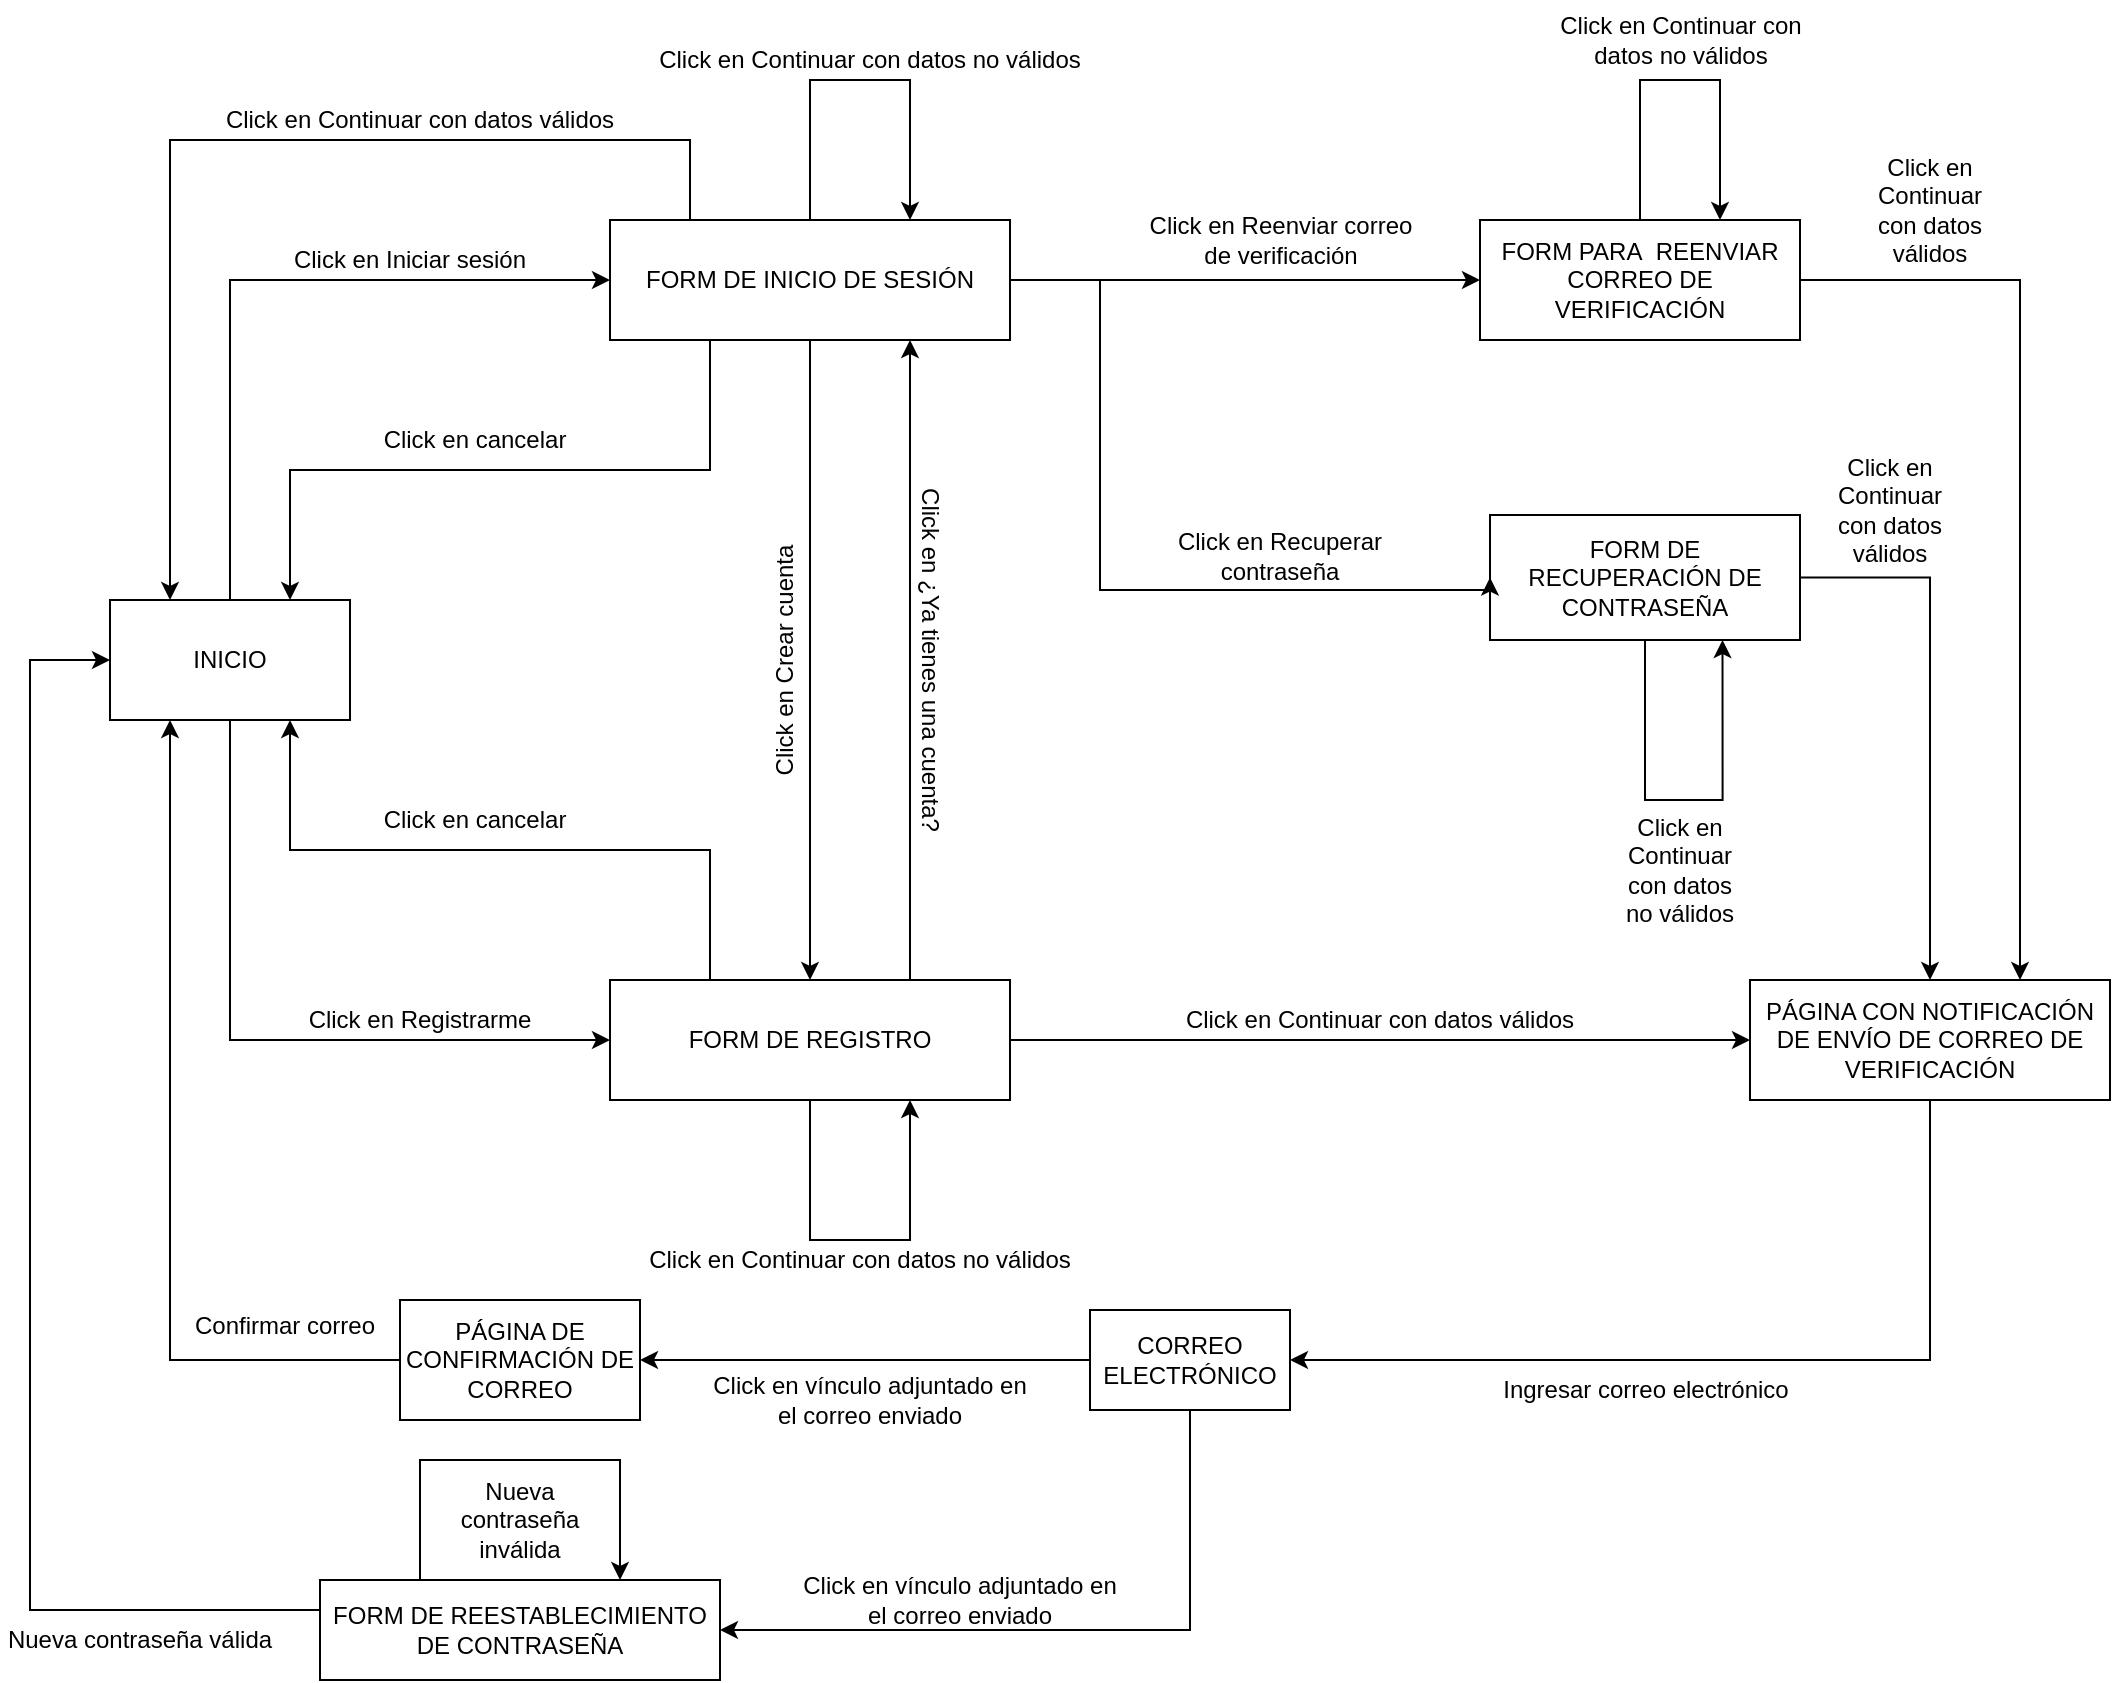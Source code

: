 <mxfile version="13.6.4" type="device"><diagram name="Page-1" id="42789a77-a242-8287-6e28-9cd8cfd52e62"><mxGraphModel dx="862" dy="451" grid="1" gridSize="10" guides="1" tooltips="1" connect="1" arrows="1" fold="1" page="1" pageScale="1" pageWidth="1100" pageHeight="850" background="#ffffff" math="0" shadow="0"><root><mxCell id="0"/><mxCell id="1" parent="0"/><mxCell id="I8fSuy__NLeqnIlQoFbl-46" style="edgeStyle=orthogonalEdgeStyle;rounded=0;orthogonalLoop=1;jettySize=auto;html=1;exitX=0;exitY=0.5;exitDx=0;exitDy=0;entryX=0.25;entryY=1;entryDx=0;entryDy=0;" parent="1" source="I8fSuy__NLeqnIlQoFbl-1" target="I8fSuy__NLeqnIlQoFbl-9" edge="1"><mxGeometry relative="1" as="geometry"/></mxCell><mxCell id="I8fSuy__NLeqnIlQoFbl-1" value="PÁGINA DE CONFIRMACIÓN DE CORREO" style="rounded=0;whiteSpace=wrap;html=1;" parent="1" vertex="1"><mxGeometry x="220" y="650" width="120" height="60" as="geometry"/></mxCell><mxCell id="I8fSuy__NLeqnIlQoFbl-51" style="edgeStyle=orthogonalEdgeStyle;rounded=0;orthogonalLoop=1;jettySize=auto;html=1;exitX=0.5;exitY=1;exitDx=0;exitDy=0;entryX=1;entryY=0.5;entryDx=0;entryDy=0;" parent="1" source="I8fSuy__NLeqnIlQoFbl-2" target="I8fSuy__NLeqnIlQoFbl-3" edge="1"><mxGeometry relative="1" as="geometry"/></mxCell><mxCell id="I8fSuy__NLeqnIlQoFbl-52" style="edgeStyle=orthogonalEdgeStyle;rounded=0;orthogonalLoop=1;jettySize=auto;html=1;exitX=0;exitY=0.5;exitDx=0;exitDy=0;entryX=1;entryY=0.5;entryDx=0;entryDy=0;" parent="1" source="I8fSuy__NLeqnIlQoFbl-2" target="I8fSuy__NLeqnIlQoFbl-1" edge="1"><mxGeometry relative="1" as="geometry"/></mxCell><mxCell id="I8fSuy__NLeqnIlQoFbl-2" value="CORREO ELECTRÓNICO" style="rounded=0;whiteSpace=wrap;html=1;" parent="1" vertex="1"><mxGeometry x="565" y="655" width="100" height="50" as="geometry"/></mxCell><mxCell id="I8fSuy__NLeqnIlQoFbl-53" style="edgeStyle=orthogonalEdgeStyle;rounded=0;orthogonalLoop=1;jettySize=auto;html=1;exitX=0;exitY=0.5;exitDx=0;exitDy=0;entryX=0;entryY=0.5;entryDx=0;entryDy=0;" parent="1" source="I8fSuy__NLeqnIlQoFbl-3" target="I8fSuy__NLeqnIlQoFbl-9" edge="1"><mxGeometry relative="1" as="geometry"><Array as="points"><mxPoint x="35" y="805"/><mxPoint x="35" y="330"/></Array></mxGeometry></mxCell><mxCell id="I8fSuy__NLeqnIlQoFbl-3" value="FORM DE REESTABLECIMIENTO DE CONTRASEÑA" style="rounded=0;whiteSpace=wrap;html=1;" parent="1" vertex="1"><mxGeometry x="180" y="790" width="200" height="50" as="geometry"/></mxCell><mxCell id="I8fSuy__NLeqnIlQoFbl-82" style="edgeStyle=orthogonalEdgeStyle;rounded=0;orthogonalLoop=1;jettySize=auto;html=1;exitX=0.5;exitY=1;exitDx=0;exitDy=0;entryX=1;entryY=0.5;entryDx=0;entryDy=0;" parent="1" source="I8fSuy__NLeqnIlQoFbl-4" target="I8fSuy__NLeqnIlQoFbl-2" edge="1"><mxGeometry relative="1" as="geometry"/></mxCell><mxCell id="I8fSuy__NLeqnIlQoFbl-4" value="PÁGINA CON NOTIFICACIÓN DE ENVÍO DE CORREO DE VERIFICACIÓN" style="rounded=0;whiteSpace=wrap;html=1;" parent="1" vertex="1"><mxGeometry x="895" y="490" width="180" height="60" as="geometry"/></mxCell><mxCell id="I8fSuy__NLeqnIlQoFbl-56" style="edgeStyle=orthogonalEdgeStyle;rounded=0;orthogonalLoop=1;jettySize=auto;html=1;exitX=1;exitY=0.5;exitDx=0;exitDy=0;entryX=0.75;entryY=0;entryDx=0;entryDy=0;" parent="1" source="I8fSuy__NLeqnIlQoFbl-5" target="I8fSuy__NLeqnIlQoFbl-4" edge="1"><mxGeometry relative="1" as="geometry"/></mxCell><mxCell id="I8fSuy__NLeqnIlQoFbl-5" value="FORM PARA&amp;nbsp; REENVIAR CORREO DE VERIFICACIÓN" style="rounded=0;whiteSpace=wrap;html=1;" parent="1" vertex="1"><mxGeometry x="760" y="110" width="160" height="60" as="geometry"/></mxCell><mxCell id="I8fSuy__NLeqnIlQoFbl-24" style="edgeStyle=orthogonalEdgeStyle;rounded=0;orthogonalLoop=1;jettySize=auto;html=1;exitX=0.25;exitY=0;exitDx=0;exitDy=0;entryX=0.75;entryY=1;entryDx=0;entryDy=0;" parent="1" source="I8fSuy__NLeqnIlQoFbl-6" target="I8fSuy__NLeqnIlQoFbl-9" edge="1"><mxGeometry relative="1" as="geometry"/></mxCell><mxCell id="I8fSuy__NLeqnIlQoFbl-40" style="edgeStyle=orthogonalEdgeStyle;rounded=0;orthogonalLoop=1;jettySize=auto;html=1;exitX=0.75;exitY=0;exitDx=0;exitDy=0;entryX=0.75;entryY=1;entryDx=0;entryDy=0;" parent="1" source="I8fSuy__NLeqnIlQoFbl-6" target="I8fSuy__NLeqnIlQoFbl-8" edge="1"><mxGeometry relative="1" as="geometry"/></mxCell><mxCell id="I8fSuy__NLeqnIlQoFbl-54" style="edgeStyle=orthogonalEdgeStyle;rounded=0;orthogonalLoop=1;jettySize=auto;html=1;exitX=1;exitY=0.5;exitDx=0;exitDy=0;entryX=0;entryY=0.5;entryDx=0;entryDy=0;" parent="1" source="I8fSuy__NLeqnIlQoFbl-6" target="I8fSuy__NLeqnIlQoFbl-4" edge="1"><mxGeometry relative="1" as="geometry"/></mxCell><mxCell id="I8fSuy__NLeqnIlQoFbl-6" value="FORM DE REGISTRO" style="rounded=0;whiteSpace=wrap;html=1;" parent="1" vertex="1"><mxGeometry x="325" y="490" width="200" height="60" as="geometry"/></mxCell><mxCell id="I8fSuy__NLeqnIlQoFbl-55" style="edgeStyle=orthogonalEdgeStyle;rounded=0;orthogonalLoop=1;jettySize=auto;html=1;exitX=1;exitY=0.5;exitDx=0;exitDy=0;entryX=0.5;entryY=0;entryDx=0;entryDy=0;" parent="1" source="I8fSuy__NLeqnIlQoFbl-7" target="I8fSuy__NLeqnIlQoFbl-4" edge="1"><mxGeometry relative="1" as="geometry"/></mxCell><mxCell id="I8fSuy__NLeqnIlQoFbl-7" value="FORM DE RECUPERACIÓN DE CONTRASEÑA" style="rounded=0;whiteSpace=wrap;html=1;" parent="1" vertex="1"><mxGeometry x="765" y="257.5" width="155" height="62.5" as="geometry"/></mxCell><mxCell id="I8fSuy__NLeqnIlQoFbl-26" style="edgeStyle=orthogonalEdgeStyle;rounded=0;orthogonalLoop=1;jettySize=auto;html=1;exitX=0.25;exitY=1;exitDx=0;exitDy=0;entryX=0.75;entryY=0;entryDx=0;entryDy=0;" parent="1" source="I8fSuy__NLeqnIlQoFbl-8" target="I8fSuy__NLeqnIlQoFbl-9" edge="1"><mxGeometry relative="1" as="geometry"/></mxCell><mxCell id="I8fSuy__NLeqnIlQoFbl-29" style="edgeStyle=orthogonalEdgeStyle;rounded=0;orthogonalLoop=1;jettySize=auto;html=1;exitX=0.25;exitY=0;exitDx=0;exitDy=0;entryX=0.25;entryY=0;entryDx=0;entryDy=0;" parent="1" source="I8fSuy__NLeqnIlQoFbl-8" target="I8fSuy__NLeqnIlQoFbl-9" edge="1"><mxGeometry relative="1" as="geometry"><Array as="points"><mxPoint x="365" y="70"/><mxPoint x="105" y="70"/></Array></mxGeometry></mxCell><mxCell id="I8fSuy__NLeqnIlQoFbl-37" style="edgeStyle=orthogonalEdgeStyle;rounded=0;orthogonalLoop=1;jettySize=auto;html=1;exitX=1;exitY=0.5;exitDx=0;exitDy=0;entryX=0;entryY=0.5;entryDx=0;entryDy=0;" parent="1" source="I8fSuy__NLeqnIlQoFbl-8" target="I8fSuy__NLeqnIlQoFbl-5" edge="1"><mxGeometry relative="1" as="geometry"/></mxCell><mxCell id="I8fSuy__NLeqnIlQoFbl-38" style="edgeStyle=orthogonalEdgeStyle;rounded=0;orthogonalLoop=1;jettySize=auto;html=1;exitX=1;exitY=0.5;exitDx=0;exitDy=0;entryX=0;entryY=0.5;entryDx=0;entryDy=0;" parent="1" source="I8fSuy__NLeqnIlQoFbl-8" target="I8fSuy__NLeqnIlQoFbl-7" edge="1"><mxGeometry relative="1" as="geometry"><Array as="points"><mxPoint x="570" y="140"/><mxPoint x="570" y="295"/></Array></mxGeometry></mxCell><mxCell id="I8fSuy__NLeqnIlQoFbl-39" style="edgeStyle=orthogonalEdgeStyle;rounded=0;orthogonalLoop=1;jettySize=auto;html=1;exitX=0.5;exitY=1;exitDx=0;exitDy=0;entryX=0.5;entryY=0;entryDx=0;entryDy=0;" parent="1" source="I8fSuy__NLeqnIlQoFbl-8" target="I8fSuy__NLeqnIlQoFbl-6" edge="1"><mxGeometry relative="1" as="geometry"/></mxCell><mxCell id="I8fSuy__NLeqnIlQoFbl-8" value="FORM DE INICIO DE SESIÓN" style="rounded=0;whiteSpace=wrap;html=1;" parent="1" vertex="1"><mxGeometry x="325" y="110" width="200" height="60" as="geometry"/></mxCell><mxCell id="I8fSuy__NLeqnIlQoFbl-23" style="edgeStyle=orthogonalEdgeStyle;rounded=0;orthogonalLoop=1;jettySize=auto;html=1;exitX=0.5;exitY=1;exitDx=0;exitDy=0;entryX=0;entryY=0.5;entryDx=0;entryDy=0;" parent="1" source="I8fSuy__NLeqnIlQoFbl-9" target="I8fSuy__NLeqnIlQoFbl-6" edge="1"><mxGeometry relative="1" as="geometry"/></mxCell><mxCell id="I8fSuy__NLeqnIlQoFbl-28" style="edgeStyle=orthogonalEdgeStyle;rounded=0;orthogonalLoop=1;jettySize=auto;html=1;exitX=0.5;exitY=0;exitDx=0;exitDy=0;entryX=0;entryY=0.5;entryDx=0;entryDy=0;" parent="1" source="I8fSuy__NLeqnIlQoFbl-9" target="I8fSuy__NLeqnIlQoFbl-8" edge="1"><mxGeometry relative="1" as="geometry"/></mxCell><mxCell id="I8fSuy__NLeqnIlQoFbl-9" value="&lt;div&gt;INICIO&lt;/div&gt;" style="rounded=0;whiteSpace=wrap;html=1;" parent="1" vertex="1"><mxGeometry x="75" y="300" width="120" height="60" as="geometry"/></mxCell><mxCell id="I8fSuy__NLeqnIlQoFbl-32" style="edgeStyle=orthogonalEdgeStyle;rounded=0;orthogonalLoop=1;jettySize=auto;html=1;exitX=0.5;exitY=1;exitDx=0;exitDy=0;entryX=0.75;entryY=1;entryDx=0;entryDy=0;" parent="1" source="I8fSuy__NLeqnIlQoFbl-6" target="I8fSuy__NLeqnIlQoFbl-6" edge="1"><mxGeometry relative="1" as="geometry"><Array as="points"><mxPoint x="425" y="620"/><mxPoint x="475" y="620"/></Array></mxGeometry></mxCell><mxCell id="I8fSuy__NLeqnIlQoFbl-34" style="edgeStyle=orthogonalEdgeStyle;rounded=0;orthogonalLoop=1;jettySize=auto;html=1;exitX=0.5;exitY=0;exitDx=0;exitDy=0;entryX=0.75;entryY=0;entryDx=0;entryDy=0;" parent="1" source="I8fSuy__NLeqnIlQoFbl-8" target="I8fSuy__NLeqnIlQoFbl-8" edge="1"><mxGeometry relative="1" as="geometry"><Array as="points"><mxPoint x="425" y="40"/><mxPoint x="475" y="40"/></Array></mxGeometry></mxCell><mxCell id="I8fSuy__NLeqnIlQoFbl-57" value="Click en Continuar con datos válidos" style="text;html=1;strokeColor=none;fillColor=none;align=center;verticalAlign=middle;whiteSpace=wrap;rounded=0;" parent="1" vertex="1"><mxGeometry x="120" y="50" width="220" height="20" as="geometry"/></mxCell><mxCell id="I8fSuy__NLeqnIlQoFbl-58" value="Click en Iniciar sesión" style="text;html=1;strokeColor=none;fillColor=none;align=center;verticalAlign=middle;whiteSpace=wrap;rounded=0;" parent="1" vertex="1"><mxGeometry x="160" y="120" width="130" height="20" as="geometry"/></mxCell><mxCell id="I8fSuy__NLeqnIlQoFbl-59" value="Click en cancelar" style="text;html=1;strokeColor=none;fillColor=none;align=center;verticalAlign=middle;whiteSpace=wrap;rounded=0;" parent="1" vertex="1"><mxGeometry x="205" y="210" width="105" height="20" as="geometry"/></mxCell><mxCell id="I8fSuy__NLeqnIlQoFbl-60" value="Click en cancelar" style="text;html=1;strokeColor=none;fillColor=none;align=center;verticalAlign=middle;whiteSpace=wrap;rounded=0;" parent="1" vertex="1"><mxGeometry x="205" y="400" width="105" height="20" as="geometry"/></mxCell><mxCell id="I8fSuy__NLeqnIlQoFbl-61" value="Click en Continuar con datos no válidos" style="text;html=1;strokeColor=none;fillColor=none;align=center;verticalAlign=middle;whiteSpace=wrap;rounded=0;" parent="1" vertex="1"><mxGeometry x="345" y="20" width="220" height="20" as="geometry"/></mxCell><mxCell id="I8fSuy__NLeqnIlQoFbl-62" value="Click en Continuar con datos no válidos" style="text;html=1;strokeColor=none;fillColor=none;align=center;verticalAlign=middle;whiteSpace=wrap;rounded=0;" parent="1" vertex="1"><mxGeometry x="340" y="620" width="220" height="20" as="geometry"/></mxCell><mxCell id="I8fSuy__NLeqnIlQoFbl-63" value="Click en Registrarme" style="text;html=1;strokeColor=none;fillColor=none;align=center;verticalAlign=middle;whiteSpace=wrap;rounded=0;" parent="1" vertex="1"><mxGeometry x="165" y="500" width="130" height="20" as="geometry"/></mxCell><mxCell id="I8fSuy__NLeqnIlQoFbl-64" value="Click en Reenviar correo de verificación" style="text;html=1;strokeColor=none;fillColor=none;align=center;verticalAlign=middle;whiteSpace=wrap;rounded=0;" parent="1" vertex="1"><mxGeometry x="592.5" y="110" width="135" height="20" as="geometry"/></mxCell><mxCell id="I8fSuy__NLeqnIlQoFbl-65" value="Click en Recuperar contraseña" style="text;html=1;strokeColor=none;fillColor=none;align=center;verticalAlign=middle;whiteSpace=wrap;rounded=0;" parent="1" vertex="1"><mxGeometry x="600" y="267.5" width="120" height="20" as="geometry"/></mxCell><mxCell id="I8fSuy__NLeqnIlQoFbl-67" value="Click en Crear cuenta" style="text;html=1;strokeColor=none;fillColor=none;align=center;verticalAlign=middle;whiteSpace=wrap;rounded=0;rotation=-90;" parent="1" vertex="1"><mxGeometry x="350" y="320" width="125" height="20" as="geometry"/></mxCell><mxCell id="I8fSuy__NLeqnIlQoFbl-68" value="Click en ¿Ya tienes una cuenta?" style="text;html=1;strokeColor=none;fillColor=none;align=center;verticalAlign=middle;whiteSpace=wrap;rounded=0;rotation=90;" parent="1" vertex="1"><mxGeometry x="390" y="320" width="190" height="20" as="geometry"/></mxCell><mxCell id="I8fSuy__NLeqnIlQoFbl-70" value="Click en Continuar con datos válidos" style="text;html=1;strokeColor=none;fillColor=none;align=center;verticalAlign=middle;whiteSpace=wrap;rounded=0;" parent="1" vertex="1"><mxGeometry x="600" y="500" width="220" height="20" as="geometry"/></mxCell><mxCell id="I8fSuy__NLeqnIlQoFbl-72" value="Click en Continuar con datos válidos" style="text;html=1;strokeColor=none;fillColor=none;align=center;verticalAlign=middle;whiteSpace=wrap;rounded=0;" parent="1" vertex="1"><mxGeometry x="930" y="230" width="70" height="50" as="geometry"/></mxCell><mxCell id="I8fSuy__NLeqnIlQoFbl-73" value="Click en Continuar con datos válidos" style="text;html=1;strokeColor=none;fillColor=none;align=center;verticalAlign=middle;whiteSpace=wrap;rounded=0;" parent="1" vertex="1"><mxGeometry x="950" y="80" width="70" height="50" as="geometry"/></mxCell><mxCell id="I8fSuy__NLeqnIlQoFbl-74" value="Click en Continuar con datos no válidos" style="text;html=1;strokeColor=none;fillColor=none;align=center;verticalAlign=middle;whiteSpace=wrap;rounded=0;" parent="1" vertex="1"><mxGeometry x="797.5" width="125" height="40" as="geometry"/></mxCell><mxCell id="I8fSuy__NLeqnIlQoFbl-75" style="edgeStyle=orthogonalEdgeStyle;rounded=0;orthogonalLoop=1;jettySize=auto;html=1;exitX=0.5;exitY=0;exitDx=0;exitDy=0;entryX=0.75;entryY=0;entryDx=0;entryDy=0;" parent="1" source="I8fSuy__NLeqnIlQoFbl-5" target="I8fSuy__NLeqnIlQoFbl-5" edge="1"><mxGeometry relative="1" as="geometry"><Array as="points"><mxPoint x="840" y="40"/><mxPoint x="880" y="40"/></Array></mxGeometry></mxCell><mxCell id="I8fSuy__NLeqnIlQoFbl-77" value="Click en Continuar con datos no válidos" style="text;html=1;strokeColor=none;fillColor=none;align=center;verticalAlign=middle;whiteSpace=wrap;rounded=0;" parent="1" vertex="1"><mxGeometry x="825" y="410" width="70" height="50" as="geometry"/></mxCell><mxCell id="I8fSuy__NLeqnIlQoFbl-81" style="edgeStyle=orthogonalEdgeStyle;rounded=0;orthogonalLoop=1;jettySize=auto;html=1;exitX=0.5;exitY=1;exitDx=0;exitDy=0;entryX=0.75;entryY=1;entryDx=0;entryDy=0;" parent="1" source="I8fSuy__NLeqnIlQoFbl-7" target="I8fSuy__NLeqnIlQoFbl-7" edge="1"><mxGeometry relative="1" as="geometry"><Array as="points"><mxPoint x="843" y="400"/><mxPoint x="881" y="400"/></Array></mxGeometry></mxCell><mxCell id="I8fSuy__NLeqnIlQoFbl-83" value="Ingresar correo electrónico" style="text;html=1;strokeColor=none;fillColor=none;align=center;verticalAlign=middle;whiteSpace=wrap;rounded=0;" parent="1" vertex="1"><mxGeometry x="767.5" y="685" width="150" height="20" as="geometry"/></mxCell><mxCell id="I8fSuy__NLeqnIlQoFbl-84" value="Click en vínculo adjuntado en el correo enviado" style="text;html=1;strokeColor=none;fillColor=none;align=center;verticalAlign=middle;whiteSpace=wrap;rounded=0;" parent="1" vertex="1"><mxGeometry x="375" y="690" width="160" height="20" as="geometry"/></mxCell><mxCell id="I8fSuy__NLeqnIlQoFbl-86" value="Click en vínculo adjuntado en el correo enviado" style="text;html=1;strokeColor=none;fillColor=none;align=center;verticalAlign=middle;whiteSpace=wrap;rounded=0;" parent="1" vertex="1"><mxGeometry x="420" y="790" width="160" height="20" as="geometry"/></mxCell><mxCell id="I8fSuy__NLeqnIlQoFbl-87" value="Nueva contraseña válida" style="text;html=1;strokeColor=none;fillColor=none;align=center;verticalAlign=middle;whiteSpace=wrap;rounded=0;" parent="1" vertex="1"><mxGeometry x="20" y="810" width="140" height="20" as="geometry"/></mxCell><mxCell id="I8fSuy__NLeqnIlQoFbl-89" value="Nueva contraseña inválida" style="text;html=1;strokeColor=none;fillColor=none;align=center;verticalAlign=middle;whiteSpace=wrap;rounded=0;" parent="1" vertex="1"><mxGeometry x="240" y="750" width="80" height="20" as="geometry"/></mxCell><mxCell id="I8fSuy__NLeqnIlQoFbl-91" style="edgeStyle=orthogonalEdgeStyle;rounded=0;orthogonalLoop=1;jettySize=auto;html=1;exitX=0.25;exitY=0;exitDx=0;exitDy=0;entryX=0.75;entryY=0;entryDx=0;entryDy=0;" parent="1" source="I8fSuy__NLeqnIlQoFbl-3" target="I8fSuy__NLeqnIlQoFbl-3" edge="1"><mxGeometry relative="1" as="geometry"><Array as="points"><mxPoint x="230" y="730"/><mxPoint x="330" y="730"/></Array></mxGeometry></mxCell><mxCell id="I8fSuy__NLeqnIlQoFbl-92" value="Confirmar correo" style="text;html=1;strokeColor=none;fillColor=none;align=center;verticalAlign=middle;whiteSpace=wrap;rounded=0;" parent="1" vertex="1"><mxGeometry x="110" y="655" width="105" height="15" as="geometry"/></mxCell></root></mxGraphModel></diagram></mxfile>